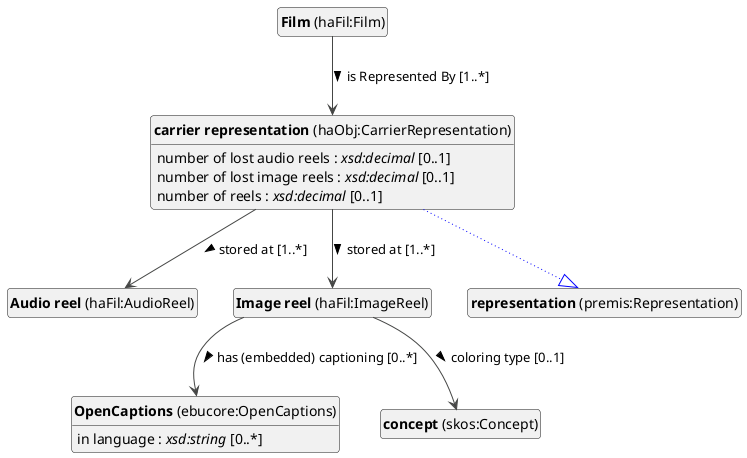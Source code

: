 @startuml
!theme vibrant
skinparam classFontSize 14
!define LIGHTORANGE
skinparam componentStyle uml2
skinparam wrapMessageWidth 1000
skinparam wrapWidth 1000
' skinparam ArrowColor #Maroon
' Remove shadows
skinparam shadowing false
'skinparam linetype polyline
skinparam ArrowMessageAlignment left
top to bottom direction


class "<b>OpenCaptions</b> (ebucore:OpenCaptions)" as ebucore_OpenCaptions [[#ebucore%3AOpenCaptions]]
class "<b>Audio reel</b> (haFil:AudioReel)" as haFil_AudioReel [[#haFil%3AAudioReel]]
class "<b>Film</b> (haFil:Film)" as haFil_Film [[#haFil%3AFilm]]
class "<b>Image reel</b> (haFil:ImageReel)" as haFil_ImageReel [[#haFil%3AImageReel]]
class "<b>carrier representation</b> (haObj:CarrierRepresentation)" as haObj_CarrierRepresentation [[../../description/en#haObj%3ACarrierRepresentation]]
class "<b>representation</b> (premis:Representation)" as premis_Representation [[#premis%3ARepresentation]]
class "<b>concept</b> (skos:Concept)" as skos_Concept [[#skos%3AConcept]]


ebucore_OpenCaptions : in language : <i>xsd:string</i> [0..*]





haFil_Film --> haObj_CarrierRepresentation :is Represented By [1..*]  > 


haFil_ImageReel --> ebucore_OpenCaptions :has (embedded) captioning [0..*]  > 
haFil_ImageReel --> skos_Concept :coloring type [0..1]  > 

haObj_CarrierRepresentation --|> premis_Representation #blue;line.dotted;text:blue

haObj_CarrierRepresentation : number of lost audio reels : <i>xsd:decimal</i> [0..1]
haObj_CarrierRepresentation : number of lost image reels : <i>xsd:decimal</i> [0..1]
haObj_CarrierRepresentation : number of reels : <i>xsd:decimal</i> [0..1]
haObj_CarrierRepresentation --> haFil_AudioReel :stored at [1..*]  > 
haObj_CarrierRepresentation --> haFil_ImageReel :stored at [1..*]  > 





hide circle
hide methods
hide empty members
@enduml


